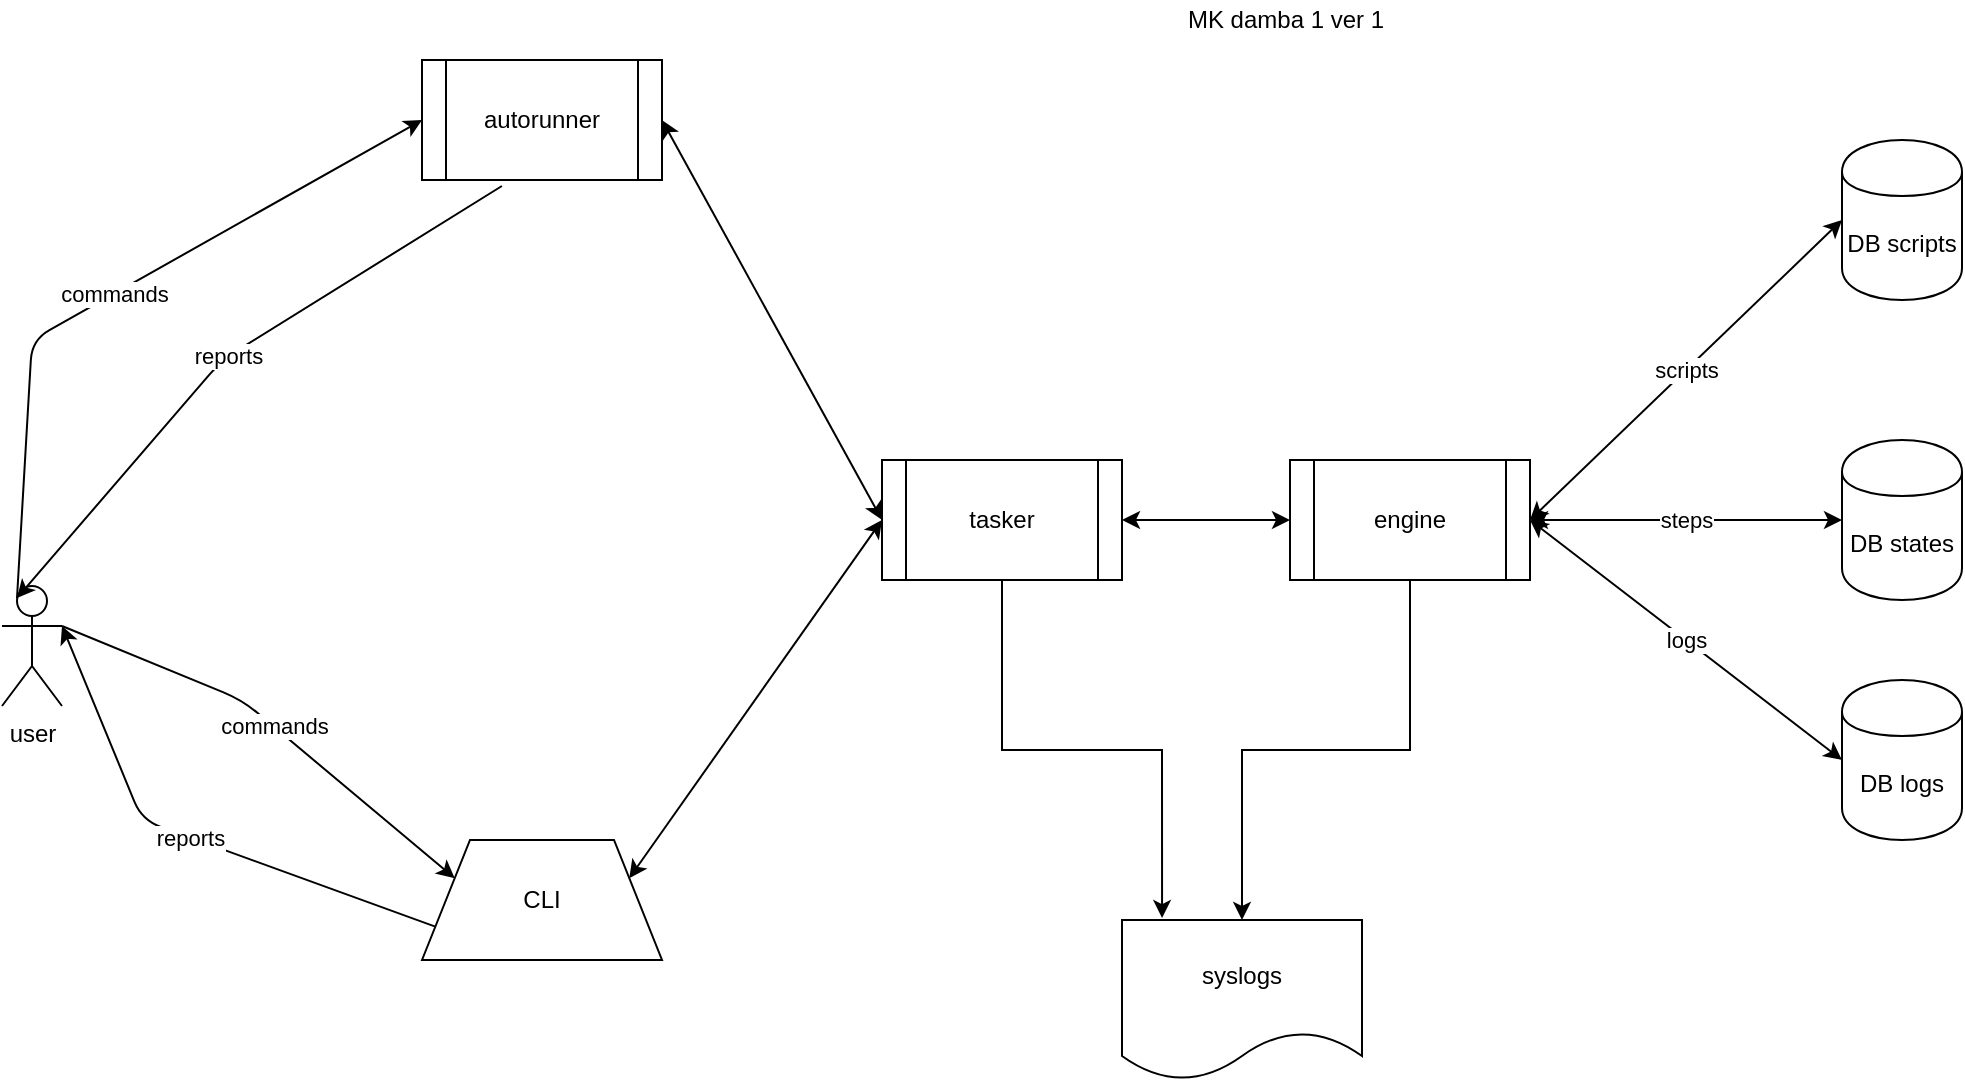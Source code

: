 <mxfile version="11.3.0" type="device" pages="1"><diagram id="DcpUrwAuotIerUaKRaYe" name="Page-1"><mxGraphModel dx="1408" dy="928" grid="1" gridSize="10" guides="1" tooltips="1" connect="1" arrows="1" fold="1" page="1" pageScale="1" pageWidth="1169" pageHeight="827" math="0" shadow="0"><root><mxCell id="0"/><mxCell id="1" parent="0"/><mxCell id="1CXuExf-S1NILoda2bIp-20" style="edgeStyle=orthogonalEdgeStyle;rounded=0;orthogonalLoop=1;jettySize=auto;html=1;startArrow=none;startFill=0;" edge="1" parent="1" source="1CXuExf-S1NILoda2bIp-1" target="1CXuExf-S1NILoda2bIp-18"><mxGeometry relative="1" as="geometry"/></mxCell><mxCell id="1CXuExf-S1NILoda2bIp-1" value="engine" style="shape=process;whiteSpace=wrap;html=1;backgroundOutline=1;" vertex="1" parent="1"><mxGeometry x="714" y="290" width="120" height="60" as="geometry"/></mxCell><mxCell id="1CXuExf-S1NILoda2bIp-2" value="DB scripts" style="shape=cylinder;whiteSpace=wrap;html=1;boundedLbl=1;backgroundOutline=1;" vertex="1" parent="1"><mxGeometry x="990" y="130" width="60" height="80" as="geometry"/></mxCell><mxCell id="1CXuExf-S1NILoda2bIp-3" value="DB states" style="shape=cylinder;whiteSpace=wrap;html=1;boundedLbl=1;backgroundOutline=1;" vertex="1" parent="1"><mxGeometry x="990" y="280" width="60" height="80" as="geometry"/></mxCell><mxCell id="1CXuExf-S1NILoda2bIp-4" value="DB logs" style="shape=cylinder;whiteSpace=wrap;html=1;boundedLbl=1;backgroundOutline=1;" vertex="1" parent="1"><mxGeometry x="990" y="400" width="60" height="80" as="geometry"/></mxCell><mxCell id="1CXuExf-S1NILoda2bIp-5" value="user" style="shape=umlActor;verticalLabelPosition=bottom;labelBackgroundColor=#ffffff;verticalAlign=top;html=1;outlineConnect=0;" vertex="1" parent="1"><mxGeometry x="70" y="353" width="30" height="60" as="geometry"/></mxCell><mxCell id="1CXuExf-S1NILoda2bIp-6" value="scripts" style="endArrow=classic;startArrow=classic;html=1;exitX=1;exitY=0.5;exitDx=0;exitDy=0;entryX=0;entryY=0.5;entryDx=0;entryDy=0;" edge="1" parent="1" source="1CXuExf-S1NILoda2bIp-1" target="1CXuExf-S1NILoda2bIp-2"><mxGeometry width="50" height="50" relative="1" as="geometry"><mxPoint x="810" y="450" as="sourcePoint"/><mxPoint x="990" y="200" as="targetPoint"/></mxGeometry></mxCell><mxCell id="1CXuExf-S1NILoda2bIp-7" value="steps" style="endArrow=classic;startArrow=classic;html=1;exitX=1;exitY=0.5;exitDx=0;exitDy=0;entryX=0;entryY=0.5;entryDx=0;entryDy=0;" edge="1" parent="1" source="1CXuExf-S1NILoda2bIp-1" target="1CXuExf-S1NILoda2bIp-3"><mxGeometry width="50" height="50" relative="1" as="geometry"><mxPoint x="780" y="500" as="sourcePoint"/><mxPoint x="830" y="450" as="targetPoint"/></mxGeometry></mxCell><mxCell id="1CXuExf-S1NILoda2bIp-8" value="logs" style="endArrow=classic;startArrow=classic;html=1;exitX=1;exitY=0.5;exitDx=0;exitDy=0;entryX=0;entryY=0.5;entryDx=0;entryDy=0;" edge="1" parent="1" source="1CXuExf-S1NILoda2bIp-1" target="1CXuExf-S1NILoda2bIp-4"><mxGeometry width="50" height="50" relative="1" as="geometry"><mxPoint x="810" y="480" as="sourcePoint"/><mxPoint x="860" y="430" as="targetPoint"/></mxGeometry></mxCell><mxCell id="1CXuExf-S1NILoda2bIp-21" style="edgeStyle=orthogonalEdgeStyle;rounded=0;orthogonalLoop=1;jettySize=auto;html=1;entryX=0.167;entryY=-0.012;entryDx=0;entryDy=0;entryPerimeter=0;startArrow=none;startFill=0;" edge="1" parent="1" source="1CXuExf-S1NILoda2bIp-9" target="1CXuExf-S1NILoda2bIp-18"><mxGeometry relative="1" as="geometry"/></mxCell><mxCell id="1CXuExf-S1NILoda2bIp-9" value="tasker" style="shape=process;whiteSpace=wrap;html=1;backgroundOutline=1;" vertex="1" parent="1"><mxGeometry x="510" y="290" width="120" height="60" as="geometry"/></mxCell><mxCell id="1CXuExf-S1NILoda2bIp-10" value="" style="endArrow=classic;startArrow=classic;html=1;exitX=1;exitY=0.5;exitDx=0;exitDy=0;entryX=0;entryY=0.5;entryDx=0;entryDy=0;" edge="1" parent="1" source="1CXuExf-S1NILoda2bIp-9" target="1CXuExf-S1NILoda2bIp-1"><mxGeometry width="50" height="50" relative="1" as="geometry"><mxPoint x="570" y="380" as="sourcePoint"/><mxPoint x="620" y="330" as="targetPoint"/></mxGeometry></mxCell><mxCell id="1CXuExf-S1NILoda2bIp-12" value="commands" style="endArrow=classic;startArrow=none;html=1;entryX=0;entryY=0.25;entryDx=0;entryDy=0;startFill=0;exitX=1;exitY=0.333;exitDx=0;exitDy=0;exitPerimeter=0;" edge="1" parent="1" source="1CXuExf-S1NILoda2bIp-5" target="1CXuExf-S1NILoda2bIp-24"><mxGeometry width="50" height="50" relative="1" as="geometry"><mxPoint x="110" y="360" as="sourcePoint"/><mxPoint x="330" y="390" as="targetPoint"/><Array as="points"><mxPoint x="190" y="410"/></Array></mxGeometry></mxCell><mxCell id="1CXuExf-S1NILoda2bIp-13" value="reports" style="endArrow=classic;html=1;exitX=0;exitY=0.75;exitDx=0;exitDy=0;entryX=1;entryY=0.333;entryDx=0;entryDy=0;entryPerimeter=0;" edge="1" parent="1" source="1CXuExf-S1NILoda2bIp-24" target="1CXuExf-S1NILoda2bIp-5"><mxGeometry width="50" height="50" relative="1" as="geometry"><mxPoint x="330" y="450" as="sourcePoint"/><mxPoint x="380" y="400" as="targetPoint"/><Array as="points"><mxPoint x="140" y="470"/></Array></mxGeometry></mxCell><mxCell id="1CXuExf-S1NILoda2bIp-14" value="autorunner" style="shape=process;whiteSpace=wrap;html=1;backgroundOutline=1;" vertex="1" parent="1"><mxGeometry x="280" y="90" width="120" height="60" as="geometry"/></mxCell><mxCell id="1CXuExf-S1NILoda2bIp-16" value="commands" style="endArrow=classic;startArrow=none;html=1;entryX=0;entryY=0.5;entryDx=0;entryDy=0;startFill=0;exitX=0.25;exitY=0.1;exitDx=0;exitDy=0;exitPerimeter=0;" edge="1" parent="1" source="1CXuExf-S1NILoda2bIp-5" target="1CXuExf-S1NILoda2bIp-14"><mxGeometry width="50" height="50" relative="1" as="geometry"><mxPoint x="120" y="200" as="sourcePoint"/><mxPoint x="355" y="167" as="targetPoint"/><Array as="points"><mxPoint x="85" y="230"/></Array></mxGeometry></mxCell><mxCell id="1CXuExf-S1NILoda2bIp-17" value="reports" style="endArrow=classic;html=1;exitX=0.333;exitY=1.05;exitDx=0;exitDy=0;entryX=0.25;entryY=0.1;entryDx=0;entryDy=0;entryPerimeter=0;exitPerimeter=0;" edge="1" parent="1" source="1CXuExf-S1NILoda2bIp-14" target="1CXuExf-S1NILoda2bIp-5"><mxGeometry width="50" height="50" relative="1" as="geometry"><mxPoint x="180" y="220" as="sourcePoint"/><mxPoint x="-100" y="243" as="targetPoint"/><Array as="points"><mxPoint x="180" y="240"/></Array></mxGeometry></mxCell><mxCell id="1CXuExf-S1NILoda2bIp-18" value="syslogs" style="shape=document;whiteSpace=wrap;html=1;boundedLbl=1;" vertex="1" parent="1"><mxGeometry x="630" y="520" width="120" height="80" as="geometry"/></mxCell><mxCell id="1CXuExf-S1NILoda2bIp-22" value="MK damba 1 ver 1" style="text;html=1;strokeColor=none;fillColor=none;align=center;verticalAlign=middle;whiteSpace=wrap;rounded=0;" vertex="1" parent="1"><mxGeometry x="624" y="60" width="176" height="20" as="geometry"/></mxCell><mxCell id="1CXuExf-S1NILoda2bIp-24" value="CLI" style="shape=trapezoid;perimeter=trapezoidPerimeter;whiteSpace=wrap;html=1;" vertex="1" parent="1"><mxGeometry x="280" y="480" width="120" height="60" as="geometry"/></mxCell><mxCell id="1CXuExf-S1NILoda2bIp-26" value="" style="endArrow=classic;startArrow=classic;html=1;exitX=1;exitY=0.25;exitDx=0;exitDy=0;entryX=0;entryY=0.5;entryDx=0;entryDy=0;" edge="1" parent="1" source="1CXuExf-S1NILoda2bIp-24" target="1CXuExf-S1NILoda2bIp-9"><mxGeometry width="50" height="50" relative="1" as="geometry"><mxPoint x="450" y="450" as="sourcePoint"/><mxPoint x="500" y="400" as="targetPoint"/></mxGeometry></mxCell><mxCell id="1CXuExf-S1NILoda2bIp-27" value="" style="endArrow=classic;startArrow=classic;html=1;exitX=1;exitY=0.5;exitDx=0;exitDy=0;entryX=0;entryY=0.5;entryDx=0;entryDy=0;" edge="1" parent="1" source="1CXuExf-S1NILoda2bIp-14" target="1CXuExf-S1NILoda2bIp-9"><mxGeometry width="50" height="50" relative="1" as="geometry"><mxPoint x="440" y="230" as="sourcePoint"/><mxPoint x="490" y="180" as="targetPoint"/></mxGeometry></mxCell></root></mxGraphModel></diagram></mxfile>